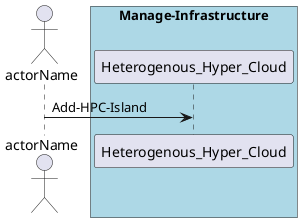 @startuml
Actor "actorName" as A

box "Manage-Infrastructure" #lightblue
participant "Heterogenous_Hyper_Cloud" as S
A -> S : Add-HPC-Island
end box

@enduml
